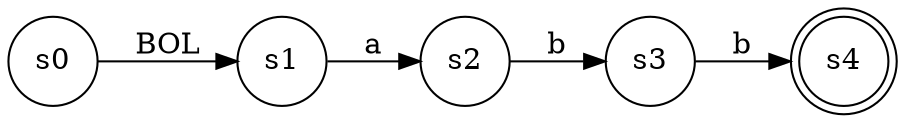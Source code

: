 digraph finite_state_machine {
	rankdir=LR;
	size="18,5"
	node [shape = doublecircle]; s4;
	node [shape = circle];
	s0 -> s1 [ label = "BOL" ];
	s1 -> s2 [ label = "a" ];
	s2 -> s3 [ label = "b" ];
	s3 -> s4 [ label = "b" ];
}
